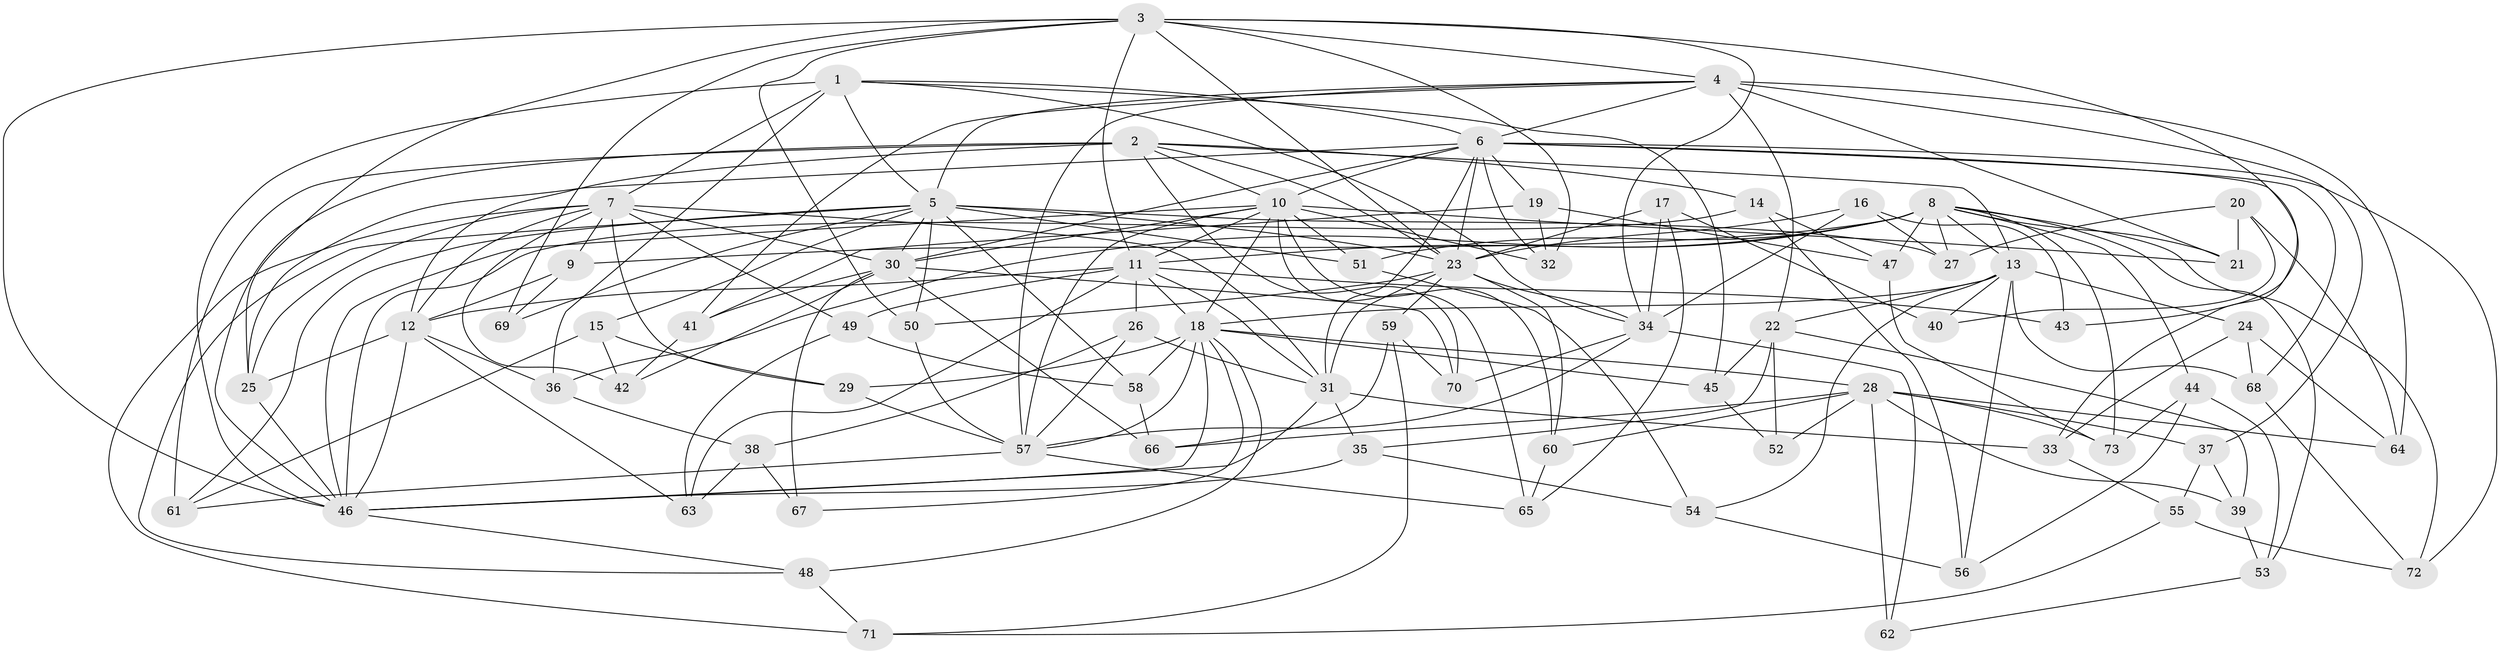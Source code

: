 // original degree distribution, {4: 1.0}
// Generated by graph-tools (version 1.1) at 2025/37/03/09/25 02:37:46]
// undirected, 73 vertices, 202 edges
graph export_dot {
graph [start="1"]
  node [color=gray90,style=filled];
  1;
  2;
  3;
  4;
  5;
  6;
  7;
  8;
  9;
  10;
  11;
  12;
  13;
  14;
  15;
  16;
  17;
  18;
  19;
  20;
  21;
  22;
  23;
  24;
  25;
  26;
  27;
  28;
  29;
  30;
  31;
  32;
  33;
  34;
  35;
  36;
  37;
  38;
  39;
  40;
  41;
  42;
  43;
  44;
  45;
  46;
  47;
  48;
  49;
  50;
  51;
  52;
  53;
  54;
  55;
  56;
  57;
  58;
  59;
  60;
  61;
  62;
  63;
  64;
  65;
  66;
  67;
  68;
  69;
  70;
  71;
  72;
  73;
  1 -- 5 [weight=1.0];
  1 -- 6 [weight=1.0];
  1 -- 7 [weight=2.0];
  1 -- 34 [weight=1.0];
  1 -- 36 [weight=1.0];
  1 -- 45 [weight=1.0];
  1 -- 46 [weight=1.0];
  2 -- 10 [weight=1.0];
  2 -- 12 [weight=3.0];
  2 -- 13 [weight=1.0];
  2 -- 14 [weight=1.0];
  2 -- 23 [weight=2.0];
  2 -- 46 [weight=2.0];
  2 -- 61 [weight=1.0];
  2 -- 70 [weight=1.0];
  3 -- 4 [weight=1.0];
  3 -- 11 [weight=1.0];
  3 -- 23 [weight=1.0];
  3 -- 25 [weight=1.0];
  3 -- 32 [weight=1.0];
  3 -- 34 [weight=1.0];
  3 -- 43 [weight=2.0];
  3 -- 46 [weight=1.0];
  3 -- 50 [weight=1.0];
  3 -- 69 [weight=2.0];
  4 -- 5 [weight=1.0];
  4 -- 6 [weight=1.0];
  4 -- 21 [weight=1.0];
  4 -- 22 [weight=3.0];
  4 -- 37 [weight=1.0];
  4 -- 41 [weight=1.0];
  4 -- 57 [weight=2.0];
  4 -- 64 [weight=1.0];
  5 -- 15 [weight=1.0];
  5 -- 23 [weight=1.0];
  5 -- 27 [weight=1.0];
  5 -- 30 [weight=1.0];
  5 -- 48 [weight=1.0];
  5 -- 50 [weight=1.0];
  5 -- 51 [weight=1.0];
  5 -- 58 [weight=1.0];
  5 -- 61 [weight=1.0];
  5 -- 69 [weight=1.0];
  6 -- 10 [weight=1.0];
  6 -- 19 [weight=1.0];
  6 -- 23 [weight=1.0];
  6 -- 25 [weight=1.0];
  6 -- 30 [weight=1.0];
  6 -- 31 [weight=1.0];
  6 -- 32 [weight=1.0];
  6 -- 33 [weight=1.0];
  6 -- 68 [weight=1.0];
  6 -- 72 [weight=1.0];
  7 -- 9 [weight=1.0];
  7 -- 12 [weight=1.0];
  7 -- 25 [weight=2.0];
  7 -- 29 [weight=1.0];
  7 -- 30 [weight=1.0];
  7 -- 31 [weight=1.0];
  7 -- 42 [weight=1.0];
  7 -- 49 [weight=1.0];
  7 -- 71 [weight=1.0];
  8 -- 9 [weight=1.0];
  8 -- 11 [weight=1.0];
  8 -- 13 [weight=1.0];
  8 -- 21 [weight=1.0];
  8 -- 27 [weight=1.0];
  8 -- 36 [weight=1.0];
  8 -- 44 [weight=1.0];
  8 -- 47 [weight=1.0];
  8 -- 51 [weight=1.0];
  8 -- 53 [weight=1.0];
  8 -- 72 [weight=1.0];
  8 -- 73 [weight=1.0];
  9 -- 12 [weight=1.0];
  9 -- 69 [weight=1.0];
  10 -- 11 [weight=1.0];
  10 -- 18 [weight=1.0];
  10 -- 21 [weight=1.0];
  10 -- 30 [weight=1.0];
  10 -- 32 [weight=1.0];
  10 -- 46 [weight=1.0];
  10 -- 51 [weight=1.0];
  10 -- 57 [weight=1.0];
  10 -- 60 [weight=1.0];
  10 -- 65 [weight=1.0];
  11 -- 12 [weight=1.0];
  11 -- 18 [weight=1.0];
  11 -- 26 [weight=1.0];
  11 -- 31 [weight=1.0];
  11 -- 43 [weight=1.0];
  11 -- 49 [weight=1.0];
  11 -- 63 [weight=1.0];
  12 -- 25 [weight=1.0];
  12 -- 36 [weight=1.0];
  12 -- 46 [weight=1.0];
  12 -- 63 [weight=1.0];
  13 -- 18 [weight=1.0];
  13 -- 22 [weight=1.0];
  13 -- 24 [weight=1.0];
  13 -- 40 [weight=2.0];
  13 -- 54 [weight=1.0];
  13 -- 56 [weight=1.0];
  13 -- 68 [weight=1.0];
  14 -- 46 [weight=1.0];
  14 -- 47 [weight=1.0];
  14 -- 56 [weight=1.0];
  15 -- 29 [weight=1.0];
  15 -- 42 [weight=1.0];
  15 -- 61 [weight=1.0];
  16 -- 23 [weight=1.0];
  16 -- 27 [weight=1.0];
  16 -- 34 [weight=1.0];
  16 -- 43 [weight=1.0];
  17 -- 23 [weight=1.0];
  17 -- 34 [weight=1.0];
  17 -- 40 [weight=1.0];
  17 -- 65 [weight=1.0];
  18 -- 28 [weight=2.0];
  18 -- 29 [weight=1.0];
  18 -- 45 [weight=1.0];
  18 -- 46 [weight=1.0];
  18 -- 48 [weight=1.0];
  18 -- 57 [weight=1.0];
  18 -- 58 [weight=1.0];
  18 -- 67 [weight=1.0];
  19 -- 32 [weight=1.0];
  19 -- 41 [weight=1.0];
  19 -- 47 [weight=1.0];
  20 -- 21 [weight=1.0];
  20 -- 27 [weight=1.0];
  20 -- 40 [weight=1.0];
  20 -- 64 [weight=1.0];
  22 -- 35 [weight=1.0];
  22 -- 39 [weight=1.0];
  22 -- 45 [weight=1.0];
  22 -- 52 [weight=1.0];
  23 -- 31 [weight=1.0];
  23 -- 34 [weight=1.0];
  23 -- 50 [weight=1.0];
  23 -- 59 [weight=1.0];
  23 -- 60 [weight=1.0];
  24 -- 33 [weight=1.0];
  24 -- 64 [weight=1.0];
  24 -- 68 [weight=1.0];
  25 -- 46 [weight=1.0];
  26 -- 31 [weight=1.0];
  26 -- 38 [weight=1.0];
  26 -- 57 [weight=1.0];
  28 -- 37 [weight=1.0];
  28 -- 39 [weight=1.0];
  28 -- 52 [weight=2.0];
  28 -- 60 [weight=1.0];
  28 -- 62 [weight=2.0];
  28 -- 64 [weight=1.0];
  28 -- 66 [weight=1.0];
  28 -- 73 [weight=1.0];
  29 -- 57 [weight=1.0];
  30 -- 41 [weight=1.0];
  30 -- 42 [weight=1.0];
  30 -- 66 [weight=1.0];
  30 -- 67 [weight=2.0];
  30 -- 70 [weight=1.0];
  31 -- 33 [weight=1.0];
  31 -- 35 [weight=1.0];
  31 -- 46 [weight=1.0];
  33 -- 55 [weight=1.0];
  34 -- 57 [weight=1.0];
  34 -- 62 [weight=1.0];
  34 -- 70 [weight=1.0];
  35 -- 46 [weight=1.0];
  35 -- 54 [weight=1.0];
  36 -- 38 [weight=1.0];
  37 -- 39 [weight=1.0];
  37 -- 55 [weight=1.0];
  38 -- 63 [weight=1.0];
  38 -- 67 [weight=1.0];
  39 -- 53 [weight=1.0];
  41 -- 42 [weight=1.0];
  44 -- 53 [weight=1.0];
  44 -- 56 [weight=1.0];
  44 -- 73 [weight=1.0];
  45 -- 52 [weight=1.0];
  46 -- 48 [weight=1.0];
  47 -- 73 [weight=1.0];
  48 -- 71 [weight=1.0];
  49 -- 58 [weight=1.0];
  49 -- 63 [weight=1.0];
  50 -- 57 [weight=1.0];
  51 -- 54 [weight=1.0];
  53 -- 62 [weight=1.0];
  54 -- 56 [weight=1.0];
  55 -- 71 [weight=1.0];
  55 -- 72 [weight=1.0];
  57 -- 61 [weight=1.0];
  57 -- 65 [weight=1.0];
  58 -- 66 [weight=1.0];
  59 -- 66 [weight=1.0];
  59 -- 70 [weight=1.0];
  59 -- 71 [weight=1.0];
  60 -- 65 [weight=1.0];
  68 -- 72 [weight=1.0];
}
